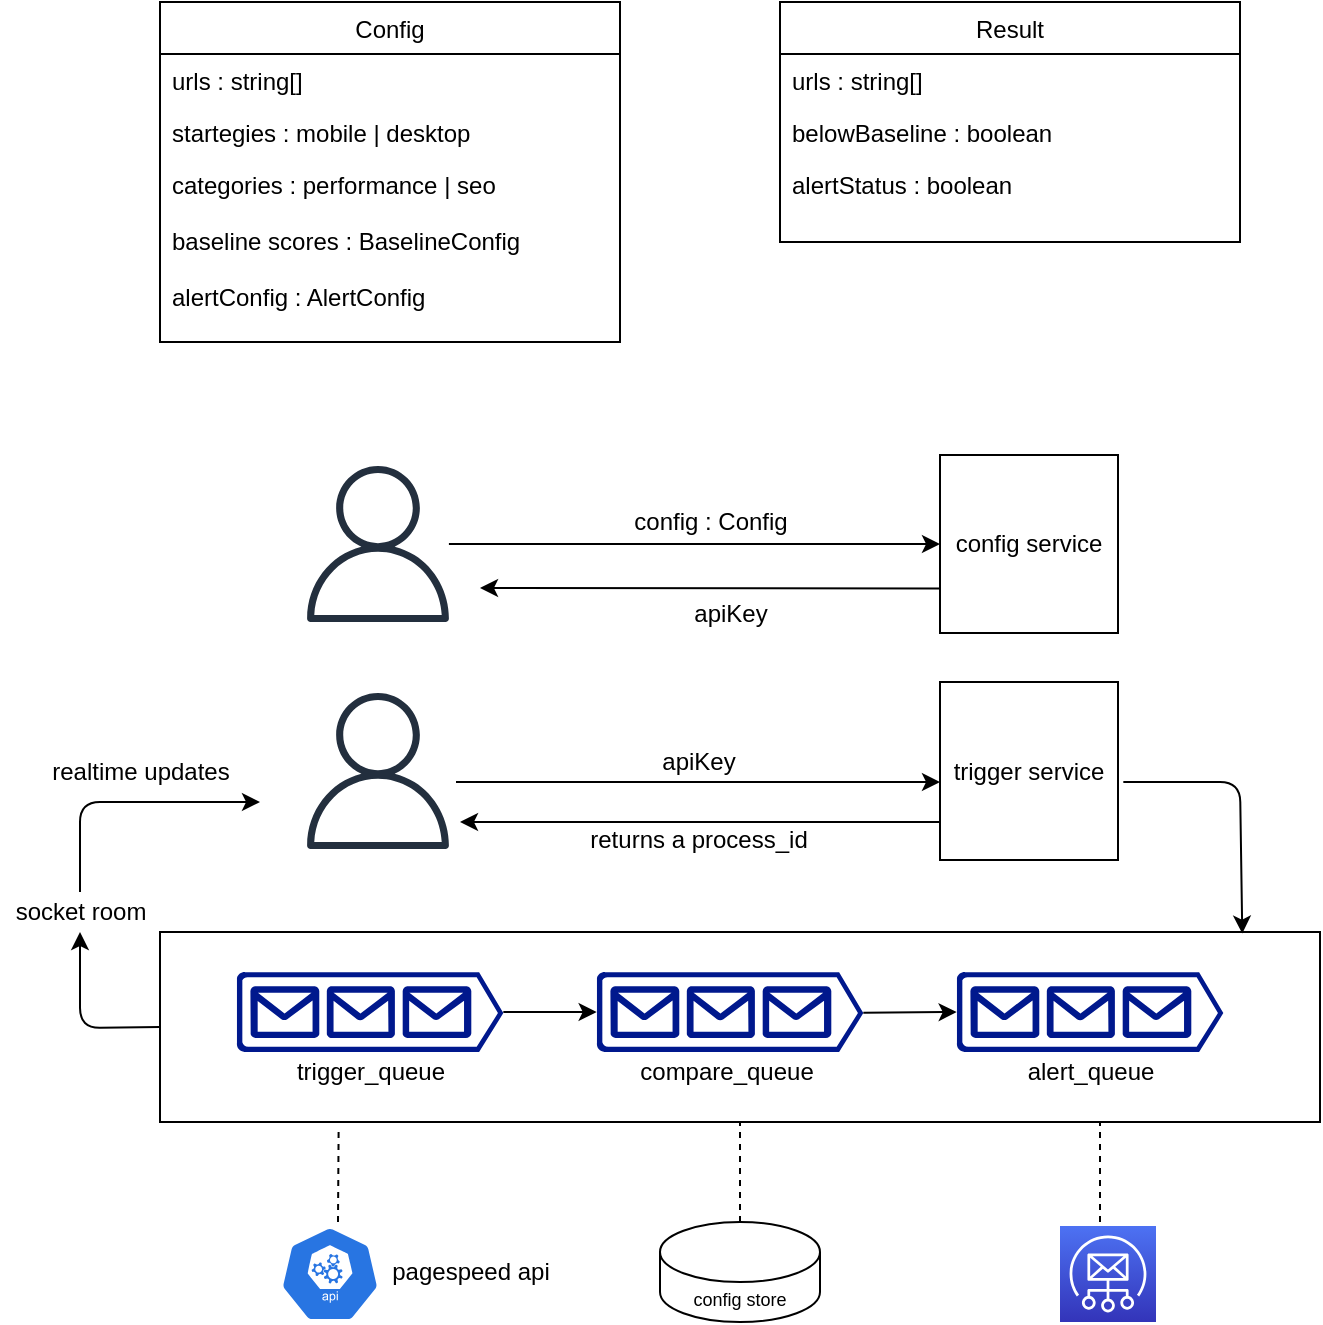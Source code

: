 <mxfile version="13.7.3" type="device"><diagram id="pOqKZUS0sQSo3gM-RmdH" name="Page-1"><mxGraphModel dx="2009" dy="1051" grid="1" gridSize="10" guides="1" tooltips="1" connect="1" arrows="1" fold="1" page="1" pageScale="1" pageWidth="827" pageHeight="1169" math="0" shadow="0"><root><mxCell id="0"/><mxCell id="1" parent="0"/><mxCell id="6Z8h6tyZPFjuoXArYDIP-2" value="" style="outlineConnect=0;fontColor=#232F3E;gradientColor=none;fillColor=#232F3E;strokeColor=none;dashed=0;verticalLabelPosition=bottom;verticalAlign=top;align=center;html=1;fontSize=12;fontStyle=0;aspect=fixed;pointerEvents=1;shape=mxgraph.aws4.user;" vertex="1" parent="1"><mxGeometry x="190" y="272" width="78" height="78" as="geometry"/></mxCell><mxCell id="6Z8h6tyZPFjuoXArYDIP-3" value="config service" style="whiteSpace=wrap;html=1;aspect=fixed;" vertex="1" parent="1"><mxGeometry x="510" y="266.5" width="89" height="89" as="geometry"/></mxCell><mxCell id="6Z8h6tyZPFjuoXArYDIP-5" value="" style="endArrow=classic;html=1;entryX=0;entryY=0.5;entryDx=0;entryDy=0;" edge="1" parent="1" source="6Z8h6tyZPFjuoXArYDIP-2" target="6Z8h6tyZPFjuoXArYDIP-3"><mxGeometry width="50" height="50" relative="1" as="geometry"><mxPoint x="390" y="400" as="sourcePoint"/><mxPoint x="440" y="350" as="targetPoint"/></mxGeometry></mxCell><mxCell id="6Z8h6tyZPFjuoXArYDIP-6" value="" style="endArrow=classic;html=1;exitX=0;exitY=0.75;exitDx=0;exitDy=0;" edge="1" parent="1" source="6Z8h6tyZPFjuoXArYDIP-3"><mxGeometry width="50" height="50" relative="1" as="geometry"><mxPoint x="390" y="400" as="sourcePoint"/><mxPoint x="280" y="333" as="targetPoint"/></mxGeometry></mxCell><mxCell id="6Z8h6tyZPFjuoXArYDIP-7" value="apiKey" style="text;html=1;align=center;verticalAlign=middle;resizable=0;points=[];autosize=1;" vertex="1" parent="1"><mxGeometry x="380" y="335.5" width="50" height="20" as="geometry"/></mxCell><mxCell id="6Z8h6tyZPFjuoXArYDIP-10" value="Config" style="swimlane;fontStyle=0;childLayout=stackLayout;horizontal=1;startSize=26;fillColor=none;horizontalStack=0;resizeParent=1;resizeParentMax=0;resizeLast=0;collapsible=1;marginBottom=0;" vertex="1" parent="1"><mxGeometry x="120" y="40" width="230" height="170" as="geometry"/></mxCell><mxCell id="6Z8h6tyZPFjuoXArYDIP-11" value="urls : string[]" style="text;strokeColor=none;fillColor=none;align=left;verticalAlign=top;spacingLeft=4;spacingRight=4;overflow=hidden;rotatable=0;points=[[0,0.5],[1,0.5]];portConstraint=eastwest;" vertex="1" parent="6Z8h6tyZPFjuoXArYDIP-10"><mxGeometry y="26" width="230" height="26" as="geometry"/></mxCell><mxCell id="6Z8h6tyZPFjuoXArYDIP-12" value="startegies : mobile | desktop" style="text;strokeColor=none;fillColor=none;align=left;verticalAlign=top;spacingLeft=4;spacingRight=4;overflow=hidden;rotatable=0;points=[[0,0.5],[1,0.5]];portConstraint=eastwest;" vertex="1" parent="6Z8h6tyZPFjuoXArYDIP-10"><mxGeometry y="52" width="230" height="26" as="geometry"/></mxCell><mxCell id="6Z8h6tyZPFjuoXArYDIP-13" value="categories : performance | seo&#10;&#10;baseline scores : BaselineConfig&#10;&#10;alertConfig : AlertConfig" style="text;strokeColor=none;fillColor=none;align=left;verticalAlign=top;spacingLeft=4;spacingRight=4;overflow=hidden;rotatable=0;points=[[0,0.5],[1,0.5]];portConstraint=eastwest;" vertex="1" parent="6Z8h6tyZPFjuoXArYDIP-10"><mxGeometry y="78" width="230" height="92" as="geometry"/></mxCell><mxCell id="6Z8h6tyZPFjuoXArYDIP-14" value="config : Config" style="text;html=1;align=center;verticalAlign=middle;resizable=0;points=[];autosize=1;" vertex="1" parent="1"><mxGeometry x="350" y="290" width="90" height="20" as="geometry"/></mxCell><mxCell id="6Z8h6tyZPFjuoXArYDIP-15" value="trigger service" style="whiteSpace=wrap;html=1;aspect=fixed;" vertex="1" parent="1"><mxGeometry x="510" y="380" width="89" height="89" as="geometry"/></mxCell><mxCell id="6Z8h6tyZPFjuoXArYDIP-19" value="" style="outlineConnect=0;fontColor=#232F3E;gradientColor=none;fillColor=#232F3E;strokeColor=none;dashed=0;verticalLabelPosition=bottom;verticalAlign=top;align=center;html=1;fontSize=12;fontStyle=0;aspect=fixed;pointerEvents=1;shape=mxgraph.aws4.user;" vertex="1" parent="1"><mxGeometry x="190" y="385.5" width="78" height="78" as="geometry"/></mxCell><mxCell id="6Z8h6tyZPFjuoXArYDIP-21" value="" style="endArrow=classic;html=1;entryX=0;entryY=0.5;entryDx=0;entryDy=0;" edge="1" parent="1"><mxGeometry width="50" height="50" relative="1" as="geometry"><mxPoint x="268" y="430" as="sourcePoint"/><mxPoint x="510" y="430" as="targetPoint"/></mxGeometry></mxCell><mxCell id="6Z8h6tyZPFjuoXArYDIP-22" value="apiKey" style="text;html=1;align=center;verticalAlign=middle;resizable=0;points=[];autosize=1;" vertex="1" parent="1"><mxGeometry x="363.5" y="410" width="50" height="20" as="geometry"/></mxCell><mxCell id="6Z8h6tyZPFjuoXArYDIP-23" value="" style="endArrow=classic;html=1;" edge="1" parent="1"><mxGeometry width="50" height="50" relative="1" as="geometry"><mxPoint x="510" y="450" as="sourcePoint"/><mxPoint x="270" y="450" as="targetPoint"/></mxGeometry></mxCell><mxCell id="6Z8h6tyZPFjuoXArYDIP-24" value="returns a process_id" style="text;html=1;align=center;verticalAlign=middle;resizable=0;points=[];autosize=1;" vertex="1" parent="1"><mxGeometry x="328.5" y="449" width="120" height="20" as="geometry"/></mxCell><mxCell id="6Z8h6tyZPFjuoXArYDIP-25" value="" style="aspect=fixed;pointerEvents=1;shadow=0;dashed=0;html=1;strokeColor=none;labelPosition=center;verticalLabelPosition=bottom;verticalAlign=top;align=center;fillColor=#00188D;shape=mxgraph.azure.queue_generic" vertex="1" parent="1"><mxGeometry x="158.33" y="525" width="133.33" height="40" as="geometry"/></mxCell><mxCell id="6Z8h6tyZPFjuoXArYDIP-27" value="trigger_queue" style="text;html=1;align=center;verticalAlign=middle;resizable=0;points=[];autosize=1;" vertex="1" parent="1"><mxGeometry x="180.0" y="565" width="90" height="20" as="geometry"/></mxCell><mxCell id="6Z8h6tyZPFjuoXArYDIP-28" value="" style="endArrow=classic;html=1;" edge="1" parent="1"><mxGeometry width="50" height="50" relative="1" as="geometry"><mxPoint x="291.66" y="545" as="sourcePoint"/><mxPoint x="338.33" y="545" as="targetPoint"/></mxGeometry></mxCell><mxCell id="6Z8h6tyZPFjuoXArYDIP-29" value="" style="aspect=fixed;pointerEvents=1;shadow=0;dashed=0;html=1;strokeColor=none;labelPosition=center;verticalLabelPosition=bottom;verticalAlign=top;align=center;fillColor=#00188D;shape=mxgraph.azure.queue_generic" vertex="1" parent="1"><mxGeometry x="338.33" y="525" width="133.33" height="40" as="geometry"/></mxCell><mxCell id="6Z8h6tyZPFjuoXArYDIP-30" value="" style="aspect=fixed;pointerEvents=1;shadow=0;dashed=0;html=1;strokeColor=none;labelPosition=center;verticalLabelPosition=bottom;verticalAlign=top;align=center;fillColor=#00188D;shape=mxgraph.azure.queue_generic" vertex="1" parent="1"><mxGeometry x="518.33" y="525" width="133.33" height="40" as="geometry"/></mxCell><mxCell id="6Z8h6tyZPFjuoXArYDIP-31" value="" style="endArrow=classic;html=1;entryX=0;entryY=0.5;entryDx=0;entryDy=0;entryPerimeter=0;exitX=1;exitY=0.51;exitDx=0;exitDy=0;exitPerimeter=0;" edge="1" parent="1" source="6Z8h6tyZPFjuoXArYDIP-29" target="6Z8h6tyZPFjuoXArYDIP-30"><mxGeometry width="50" height="50" relative="1" as="geometry"><mxPoint x="368.33" y="445" as="sourcePoint"/><mxPoint x="418.33" y="395" as="targetPoint"/></mxGeometry></mxCell><mxCell id="6Z8h6tyZPFjuoXArYDIP-32" value="compare_queue" style="text;html=1;align=center;verticalAlign=middle;resizable=0;points=[];autosize=1;" vertex="1" parent="1"><mxGeometry x="353.49" y="565" width="100" height="20" as="geometry"/></mxCell><mxCell id="6Z8h6tyZPFjuoXArYDIP-33" value="alert_queue" style="text;html=1;align=center;verticalAlign=middle;resizable=0;points=[];autosize=1;" vertex="1" parent="1"><mxGeometry x="544.99" y="565" width="80" height="20" as="geometry"/></mxCell><mxCell id="6Z8h6tyZPFjuoXArYDIP-34" value="" style="rounded=0;whiteSpace=wrap;html=1;fillColor=none;" vertex="1" parent="1"><mxGeometry x="120" y="505" width="580" height="95" as="geometry"/></mxCell><mxCell id="6Z8h6tyZPFjuoXArYDIP-35" value="" style="endArrow=classic;html=1;entryX=0.933;entryY=0.008;entryDx=0;entryDy=0;entryPerimeter=0;" edge="1" parent="1" target="6Z8h6tyZPFjuoXArYDIP-34"><mxGeometry width="50" height="50" relative="1" as="geometry"><mxPoint x="601.66" y="430" as="sourcePoint"/><mxPoint x="720" y="430" as="targetPoint"/><Array as="points"><mxPoint x="660" y="430"/></Array></mxGeometry></mxCell><mxCell id="6Z8h6tyZPFjuoXArYDIP-36" value="" style="endArrow=classic;html=1;" edge="1" parent="1" source="6Z8h6tyZPFjuoXArYDIP-38"><mxGeometry width="50" height="50" relative="1" as="geometry"><mxPoint x="40" y="555" as="sourcePoint"/><mxPoint x="170" y="440" as="targetPoint"/><Array as="points"><mxPoint x="80" y="440"/></Array></mxGeometry></mxCell><mxCell id="6Z8h6tyZPFjuoXArYDIP-37" value="realtime updates" style="text;html=1;align=center;verticalAlign=middle;resizable=0;points=[];autosize=1;" vertex="1" parent="1"><mxGeometry x="60" y="414.5" width="100" height="20" as="geometry"/></mxCell><mxCell id="6Z8h6tyZPFjuoXArYDIP-38" value="socket room" style="text;html=1;align=center;verticalAlign=middle;resizable=0;points=[];autosize=1;" vertex="1" parent="1"><mxGeometry x="40" y="485" width="80" height="20" as="geometry"/></mxCell><mxCell id="6Z8h6tyZPFjuoXArYDIP-39" value="" style="endArrow=classic;html=1;exitX=0;exitY=0.5;exitDx=0;exitDy=0;" edge="1" parent="1" source="6Z8h6tyZPFjuoXArYDIP-34" target="6Z8h6tyZPFjuoXArYDIP-38"><mxGeometry width="50" height="50" relative="1" as="geometry"><mxPoint x="120" y="552.5" as="sourcePoint"/><mxPoint x="170" y="440" as="targetPoint"/><Array as="points"><mxPoint x="80" y="553"/></Array></mxGeometry></mxCell><mxCell id="6Z8h6tyZPFjuoXArYDIP-40" value="Result" style="swimlane;fontStyle=0;childLayout=stackLayout;horizontal=1;startSize=26;fillColor=none;horizontalStack=0;resizeParent=1;resizeParentMax=0;resizeLast=0;collapsible=1;marginBottom=0;" vertex="1" parent="1"><mxGeometry x="430" y="40" width="230" height="120" as="geometry"/></mxCell><mxCell id="6Z8h6tyZPFjuoXArYDIP-41" value="urls : string[]" style="text;strokeColor=none;fillColor=none;align=left;verticalAlign=top;spacingLeft=4;spacingRight=4;overflow=hidden;rotatable=0;points=[[0,0.5],[1,0.5]];portConstraint=eastwest;" vertex="1" parent="6Z8h6tyZPFjuoXArYDIP-40"><mxGeometry y="26" width="230" height="26" as="geometry"/></mxCell><mxCell id="6Z8h6tyZPFjuoXArYDIP-42" value="belowBaseline : boolean" style="text;strokeColor=none;fillColor=none;align=left;verticalAlign=top;spacingLeft=4;spacingRight=4;overflow=hidden;rotatable=0;points=[[0,0.5],[1,0.5]];portConstraint=eastwest;" vertex="1" parent="6Z8h6tyZPFjuoXArYDIP-40"><mxGeometry y="52" width="230" height="26" as="geometry"/></mxCell><mxCell id="6Z8h6tyZPFjuoXArYDIP-43" value="alertStatus : boolean" style="text;strokeColor=none;fillColor=none;align=left;verticalAlign=top;spacingLeft=4;spacingRight=4;overflow=hidden;rotatable=0;points=[[0,0.5],[1,0.5]];portConstraint=eastwest;" vertex="1" parent="6Z8h6tyZPFjuoXArYDIP-40"><mxGeometry y="78" width="230" height="42" as="geometry"/></mxCell><mxCell id="6Z8h6tyZPFjuoXArYDIP-44" value="&lt;font style=&quot;font-size: 9px&quot;&gt;config store&lt;/font&gt;" style="shape=cylinder3;whiteSpace=wrap;html=1;boundedLbl=1;backgroundOutline=1;size=15;" vertex="1" parent="1"><mxGeometry x="370" y="650" width="80" height="50" as="geometry"/></mxCell><mxCell id="6Z8h6tyZPFjuoXArYDIP-47" value="" style="endArrow=none;dashed=1;html=1;" edge="1" parent="1" source="6Z8h6tyZPFjuoXArYDIP-44" target="6Z8h6tyZPFjuoXArYDIP-34"><mxGeometry width="50" height="50" relative="1" as="geometry"><mxPoint x="570" y="690" as="sourcePoint"/><mxPoint x="620" y="640" as="targetPoint"/></mxGeometry></mxCell><mxCell id="6Z8h6tyZPFjuoXArYDIP-48" value="" style="endArrow=none;dashed=1;html=1;entryX=0.154;entryY=1.024;entryDx=0;entryDy=0;entryPerimeter=0;" edge="1" parent="1" target="6Z8h6tyZPFjuoXArYDIP-34"><mxGeometry width="50" height="50" relative="1" as="geometry"><mxPoint x="209" y="650" as="sourcePoint"/><mxPoint x="420" y="610" as="targetPoint"/></mxGeometry></mxCell><mxCell id="6Z8h6tyZPFjuoXArYDIP-49" value="" style="html=1;dashed=0;whitespace=wrap;fillColor=#2875E2;strokeColor=#ffffff;points=[[0.005,0.63,0],[0.1,0.2,0],[0.9,0.2,0],[0.5,0,0],[0.995,0.63,0],[0.72,0.99,0],[0.5,1,0],[0.28,0.99,0]];shape=mxgraph.kubernetes.icon;prIcon=api" vertex="1" parent="1"><mxGeometry x="180" y="652" width="50" height="48" as="geometry"/></mxCell><mxCell id="6Z8h6tyZPFjuoXArYDIP-50" value="pagespeed api" style="text;html=1;align=center;verticalAlign=middle;resizable=0;points=[];autosize=1;" vertex="1" parent="1"><mxGeometry x="230" y="665" width="90" height="20" as="geometry"/></mxCell><mxCell id="6Z8h6tyZPFjuoXArYDIP-51" value="" style="outlineConnect=0;fontColor=#232F3E;gradientColor=#4D72F3;gradientDirection=north;fillColor=#3334B9;strokeColor=#ffffff;dashed=0;verticalLabelPosition=bottom;verticalAlign=top;align=center;html=1;fontSize=12;fontStyle=0;aspect=fixed;shape=mxgraph.aws4.resourceIcon;resIcon=mxgraph.aws4.simple_email_service;" vertex="1" parent="1"><mxGeometry x="570" y="652" width="48" height="48" as="geometry"/></mxCell><mxCell id="6Z8h6tyZPFjuoXArYDIP-52" value="" style="endArrow=none;dashed=1;html=1;" edge="1" parent="1"><mxGeometry width="50" height="50" relative="1" as="geometry"><mxPoint x="590" y="650" as="sourcePoint"/><mxPoint x="590" y="600" as="targetPoint"/></mxGeometry></mxCell></root></mxGraphModel></diagram></mxfile>